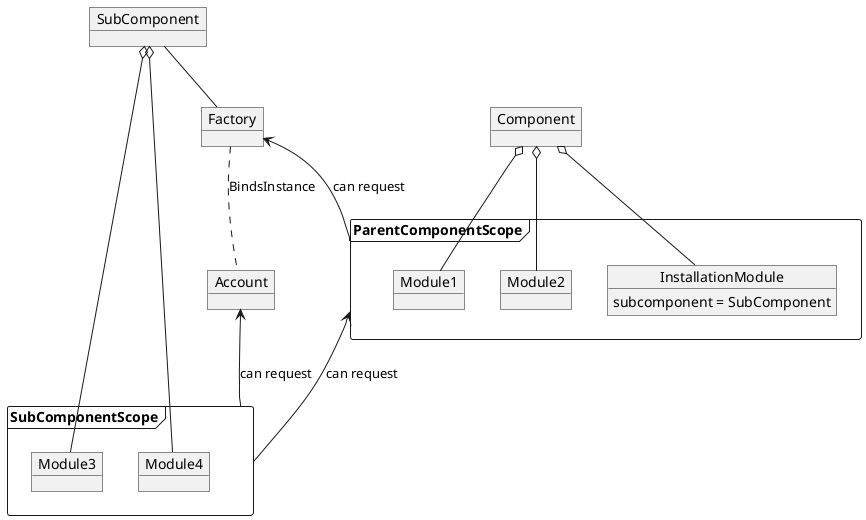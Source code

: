 @startuml DaggerComponents
object Factory
object Account
object Component
object SubComponent

frame ParentComponentScope {
    object Module1
    object Module2
    object InstallationModule {
        subcomponent = SubComponent
    }
}

frame SubComponentScope {
    object Module3
    object Module4
}

Component o-- Module1
Component o-- Module2
Component o-- InstallationModule
Factory .. Account : BindsInstance
Account <-- SubComponentScope : can request
Factory <-- ParentComponentScope : can request
ParentComponentScope <-- SubComponentScope : can request
SubComponent -- Factory
SubComponent o-- Module3
SubComponent o-- Module4
@enduml